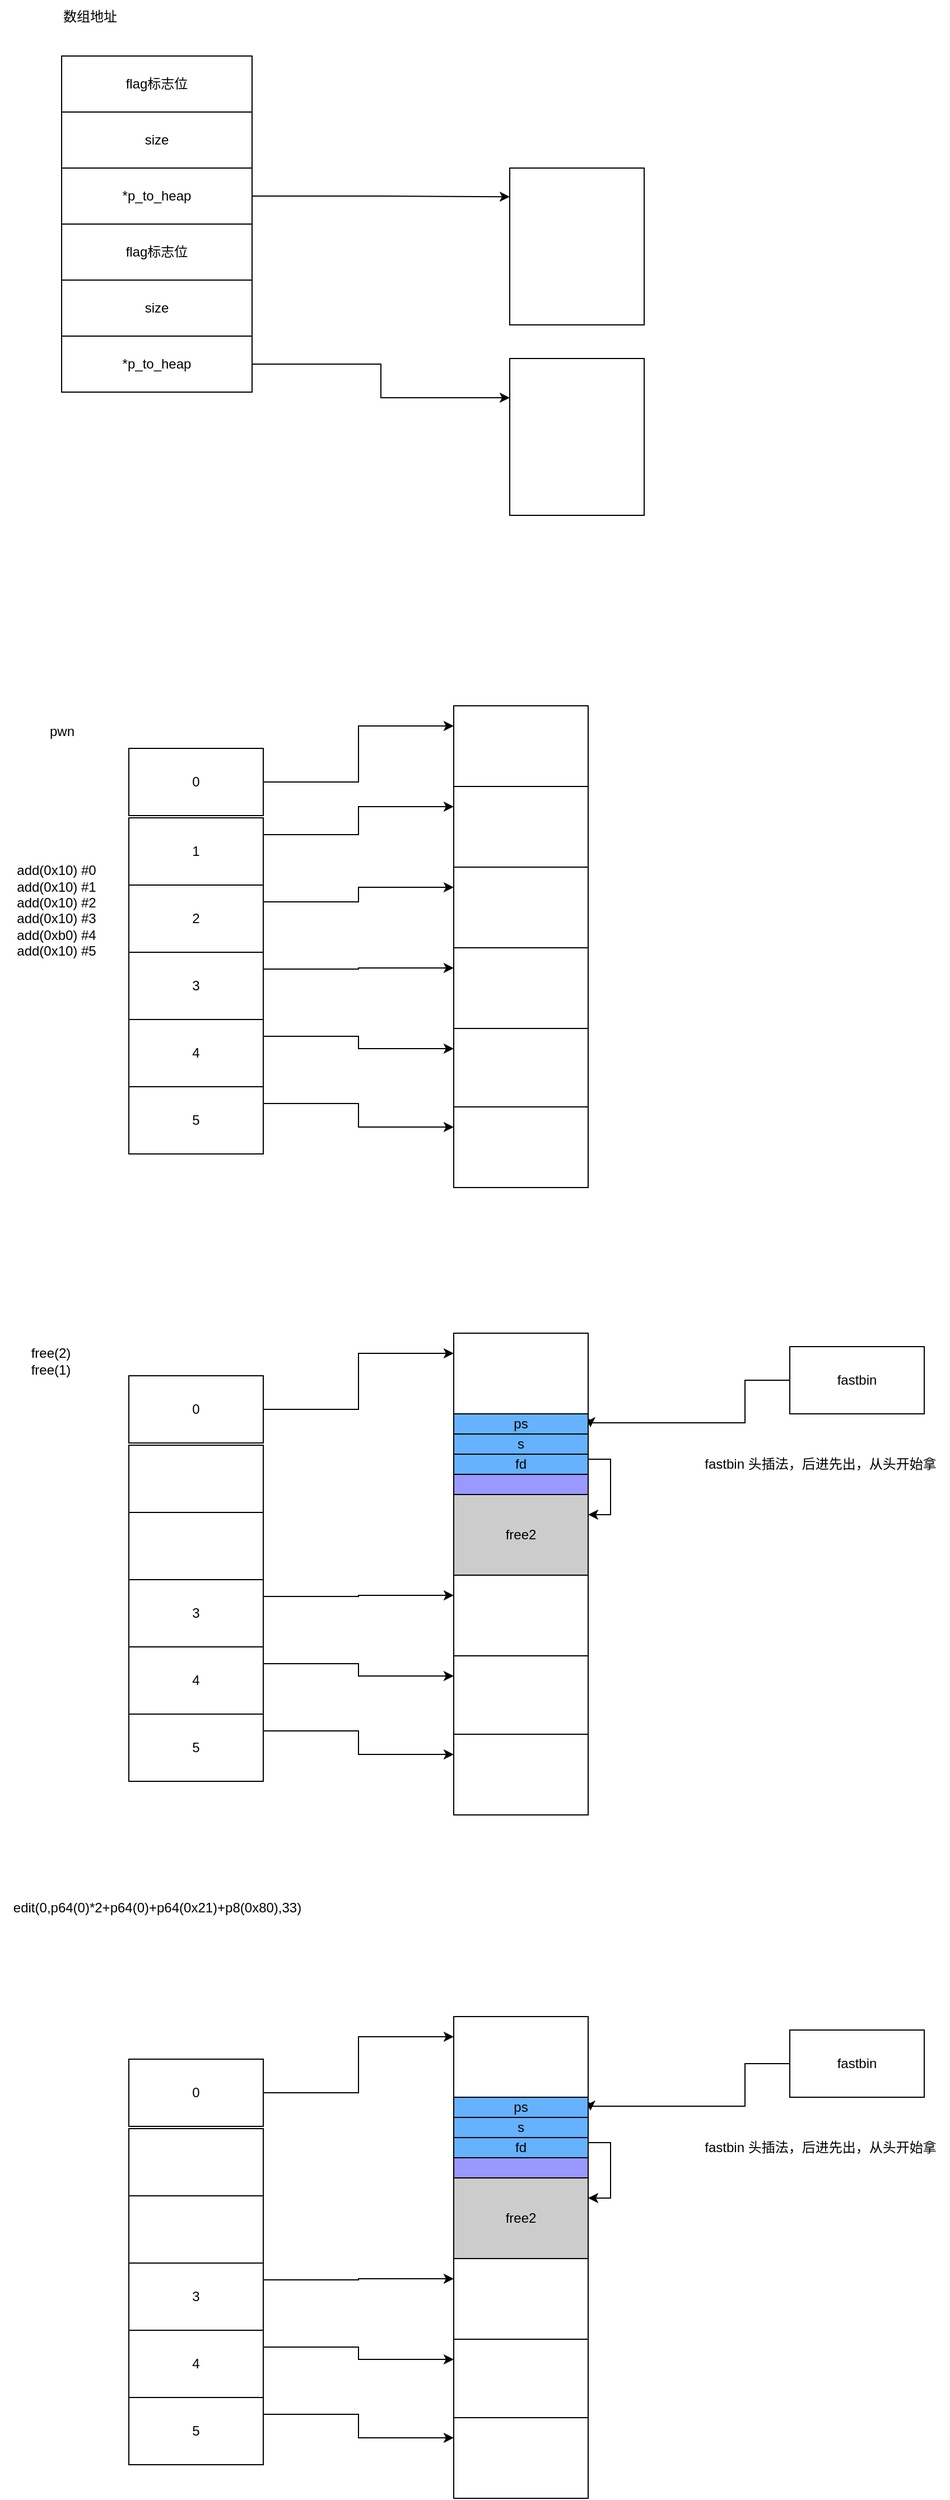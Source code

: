<mxfile version="24.7.13">
  <diagram name="第 1 页" id="wlF_EEeO_5m5-kJKPC8r">
    <mxGraphModel dx="1282" dy="627" grid="1" gridSize="10" guides="1" tooltips="1" connect="1" arrows="1" fold="1" page="1" pageScale="1" pageWidth="827" pageHeight="1169" math="0" shadow="0">
      <root>
        <mxCell id="0" />
        <mxCell id="1" parent="0" />
        <mxCell id="qBu99-noCMKF9a456cR6-6" value="flag标志位" style="rounded=0;whiteSpace=wrap;html=1;" vertex="1" parent="1">
          <mxGeometry x="70" y="150" width="170" height="50" as="geometry" />
        </mxCell>
        <mxCell id="qBu99-noCMKF9a456cR6-7" value="size" style="rounded=0;whiteSpace=wrap;html=1;" vertex="1" parent="1">
          <mxGeometry x="70" y="200" width="170" height="50" as="geometry" />
        </mxCell>
        <mxCell id="qBu99-noCMKF9a456cR6-10" value="*p_to_heap" style="rounded=0;whiteSpace=wrap;html=1;" vertex="1" parent="1">
          <mxGeometry x="70" y="250" width="170" height="50" as="geometry" />
        </mxCell>
        <mxCell id="qBu99-noCMKF9a456cR6-12" value="数组地址" style="text;html=1;align=center;verticalAlign=middle;resizable=0;points=[];autosize=1;strokeColor=none;fillColor=none;" vertex="1" parent="1">
          <mxGeometry x="60" y="100" width="70" height="30" as="geometry" />
        </mxCell>
        <mxCell id="qBu99-noCMKF9a456cR6-13" value="flag标志位" style="rounded=0;whiteSpace=wrap;html=1;" vertex="1" parent="1">
          <mxGeometry x="70" y="300" width="170" height="50" as="geometry" />
        </mxCell>
        <mxCell id="qBu99-noCMKF9a456cR6-14" value="size" style="rounded=0;whiteSpace=wrap;html=1;" vertex="1" parent="1">
          <mxGeometry x="70" y="350" width="170" height="50" as="geometry" />
        </mxCell>
        <mxCell id="qBu99-noCMKF9a456cR6-20" style="edgeStyle=orthogonalEdgeStyle;rounded=0;orthogonalLoop=1;jettySize=auto;html=1;exitX=1;exitY=0.5;exitDx=0;exitDy=0;entryX=0;entryY=0.25;entryDx=0;entryDy=0;" edge="1" parent="1" source="qBu99-noCMKF9a456cR6-15" target="qBu99-noCMKF9a456cR6-19">
          <mxGeometry relative="1" as="geometry" />
        </mxCell>
        <mxCell id="qBu99-noCMKF9a456cR6-15" value="*p_to_heap" style="rounded=0;whiteSpace=wrap;html=1;" vertex="1" parent="1">
          <mxGeometry x="70" y="400" width="170" height="50" as="geometry" />
        </mxCell>
        <mxCell id="qBu99-noCMKF9a456cR6-17" value="" style="rounded=0;whiteSpace=wrap;html=1;" vertex="1" parent="1">
          <mxGeometry x="470" y="250" width="120" height="140" as="geometry" />
        </mxCell>
        <mxCell id="qBu99-noCMKF9a456cR6-18" style="edgeStyle=orthogonalEdgeStyle;rounded=0;orthogonalLoop=1;jettySize=auto;html=1;exitX=1;exitY=0.5;exitDx=0;exitDy=0;entryX=0;entryY=0.183;entryDx=0;entryDy=0;entryPerimeter=0;" edge="1" parent="1" source="qBu99-noCMKF9a456cR6-10" target="qBu99-noCMKF9a456cR6-17">
          <mxGeometry relative="1" as="geometry" />
        </mxCell>
        <mxCell id="qBu99-noCMKF9a456cR6-19" value="" style="rounded=0;whiteSpace=wrap;html=1;" vertex="1" parent="1">
          <mxGeometry x="470" y="420" width="120" height="140" as="geometry" />
        </mxCell>
        <mxCell id="qBu99-noCMKF9a456cR6-21" value="pwn" style="text;html=1;align=center;verticalAlign=middle;resizable=0;points=[];autosize=1;strokeColor=none;fillColor=none;" vertex="1" parent="1">
          <mxGeometry x="45" y="738" width="50" height="30" as="geometry" />
        </mxCell>
        <mxCell id="qBu99-noCMKF9a456cR6-34" style="edgeStyle=orthogonalEdgeStyle;rounded=0;orthogonalLoop=1;jettySize=auto;html=1;exitX=1;exitY=0.5;exitDx=0;exitDy=0;entryX=0;entryY=0.25;entryDx=0;entryDy=0;" edge="1" parent="1" source="qBu99-noCMKF9a456cR6-22" target="qBu99-noCMKF9a456cR6-28">
          <mxGeometry relative="1" as="geometry" />
        </mxCell>
        <mxCell id="qBu99-noCMKF9a456cR6-22" value="0" style="rounded=0;whiteSpace=wrap;html=1;" vertex="1" parent="1">
          <mxGeometry x="130" y="768" width="120" height="60" as="geometry" />
        </mxCell>
        <mxCell id="qBu99-noCMKF9a456cR6-35" style="edgeStyle=orthogonalEdgeStyle;rounded=0;orthogonalLoop=1;jettySize=auto;html=1;exitX=1;exitY=0.25;exitDx=0;exitDy=0;entryX=0;entryY=0.25;entryDx=0;entryDy=0;" edge="1" parent="1" source="qBu99-noCMKF9a456cR6-23" target="qBu99-noCMKF9a456cR6-29">
          <mxGeometry relative="1" as="geometry" />
        </mxCell>
        <mxCell id="qBu99-noCMKF9a456cR6-23" value="1" style="rounded=0;whiteSpace=wrap;html=1;" vertex="1" parent="1">
          <mxGeometry x="130" y="830" width="120" height="60" as="geometry" />
        </mxCell>
        <mxCell id="qBu99-noCMKF9a456cR6-36" style="edgeStyle=orthogonalEdgeStyle;rounded=0;orthogonalLoop=1;jettySize=auto;html=1;exitX=1;exitY=0.25;exitDx=0;exitDy=0;entryX=0;entryY=0.25;entryDx=0;entryDy=0;" edge="1" parent="1" source="qBu99-noCMKF9a456cR6-24" target="qBu99-noCMKF9a456cR6-30">
          <mxGeometry relative="1" as="geometry" />
        </mxCell>
        <mxCell id="qBu99-noCMKF9a456cR6-24" value="2" style="rounded=0;whiteSpace=wrap;html=1;" vertex="1" parent="1">
          <mxGeometry x="130" y="890" width="120" height="60" as="geometry" />
        </mxCell>
        <mxCell id="qBu99-noCMKF9a456cR6-37" style="edgeStyle=orthogonalEdgeStyle;rounded=0;orthogonalLoop=1;jettySize=auto;html=1;exitX=1;exitY=0.25;exitDx=0;exitDy=0;entryX=0;entryY=0.25;entryDx=0;entryDy=0;" edge="1" parent="1" source="qBu99-noCMKF9a456cR6-25" target="qBu99-noCMKF9a456cR6-31">
          <mxGeometry relative="1" as="geometry" />
        </mxCell>
        <mxCell id="qBu99-noCMKF9a456cR6-25" value="3" style="rounded=0;whiteSpace=wrap;html=1;" vertex="1" parent="1">
          <mxGeometry x="130" y="950" width="120" height="60" as="geometry" />
        </mxCell>
        <mxCell id="qBu99-noCMKF9a456cR6-38" style="edgeStyle=orthogonalEdgeStyle;rounded=0;orthogonalLoop=1;jettySize=auto;html=1;exitX=1;exitY=0.25;exitDx=0;exitDy=0;entryX=0;entryY=0.25;entryDx=0;entryDy=0;" edge="1" parent="1" source="qBu99-noCMKF9a456cR6-26" target="qBu99-noCMKF9a456cR6-32">
          <mxGeometry relative="1" as="geometry" />
        </mxCell>
        <mxCell id="qBu99-noCMKF9a456cR6-26" value="4" style="rounded=0;whiteSpace=wrap;html=1;" vertex="1" parent="1">
          <mxGeometry x="130" y="1010" width="120" height="60" as="geometry" />
        </mxCell>
        <mxCell id="qBu99-noCMKF9a456cR6-39" style="edgeStyle=orthogonalEdgeStyle;rounded=0;orthogonalLoop=1;jettySize=auto;html=1;exitX=1;exitY=0.25;exitDx=0;exitDy=0;entryX=0;entryY=0.25;entryDx=0;entryDy=0;" edge="1" parent="1" source="qBu99-noCMKF9a456cR6-27" target="qBu99-noCMKF9a456cR6-33">
          <mxGeometry relative="1" as="geometry" />
        </mxCell>
        <mxCell id="qBu99-noCMKF9a456cR6-27" value="5" style="rounded=0;whiteSpace=wrap;html=1;" vertex="1" parent="1">
          <mxGeometry x="130" y="1070" width="120" height="60" as="geometry" />
        </mxCell>
        <mxCell id="qBu99-noCMKF9a456cR6-28" value="" style="rounded=0;whiteSpace=wrap;html=1;" vertex="1" parent="1">
          <mxGeometry x="420" y="730" width="120" height="72" as="geometry" />
        </mxCell>
        <mxCell id="qBu99-noCMKF9a456cR6-29" value="" style="rounded=0;whiteSpace=wrap;html=1;" vertex="1" parent="1">
          <mxGeometry x="420" y="802" width="120" height="72" as="geometry" />
        </mxCell>
        <mxCell id="qBu99-noCMKF9a456cR6-30" value="" style="rounded=0;whiteSpace=wrap;html=1;" vertex="1" parent="1">
          <mxGeometry x="420" y="874" width="120" height="72" as="geometry" />
        </mxCell>
        <mxCell id="qBu99-noCMKF9a456cR6-31" value="" style="rounded=0;whiteSpace=wrap;html=1;" vertex="1" parent="1">
          <mxGeometry x="420" y="946" width="120" height="72" as="geometry" />
        </mxCell>
        <mxCell id="qBu99-noCMKF9a456cR6-32" value="" style="rounded=0;whiteSpace=wrap;html=1;" vertex="1" parent="1">
          <mxGeometry x="420" y="1018" width="120" height="72" as="geometry" />
        </mxCell>
        <mxCell id="qBu99-noCMKF9a456cR6-33" value="" style="rounded=0;whiteSpace=wrap;html=1;" vertex="1" parent="1">
          <mxGeometry x="420" y="1088" width="120" height="72" as="geometry" />
        </mxCell>
        <mxCell id="qBu99-noCMKF9a456cR6-40" value="&lt;div&gt;add(0x10) #0&lt;/div&gt;&lt;div&gt;add(0x10) #1&lt;/div&gt;&lt;div&gt;add(0x10) #2&lt;/div&gt;&lt;div&gt;add(0x10) #3&lt;/div&gt;&lt;div&gt;add(0xb0) #4&lt;/div&gt;&lt;div&gt;add(0x10) #5&lt;/div&gt;&lt;div&gt;&lt;br&gt;&lt;/div&gt;" style="text;html=1;align=center;verticalAlign=middle;resizable=0;points=[];autosize=1;strokeColor=none;fillColor=none;" vertex="1" parent="1">
          <mxGeometry x="20" y="865" width="90" height="110" as="geometry" />
        </mxCell>
        <mxCell id="qBu99-noCMKF9a456cR6-41" value="&lt;div&gt;&lt;div&gt;free(2)&lt;/div&gt;&lt;div&gt;free(1)&lt;/div&gt;&lt;/div&gt;" style="text;html=1;align=center;verticalAlign=middle;resizable=0;points=[];autosize=1;strokeColor=none;fillColor=none;" vertex="1" parent="1">
          <mxGeometry x="30" y="1295" width="60" height="40" as="geometry" />
        </mxCell>
        <mxCell id="qBu99-noCMKF9a456cR6-42" style="edgeStyle=orthogonalEdgeStyle;rounded=0;orthogonalLoop=1;jettySize=auto;html=1;exitX=1;exitY=0.5;exitDx=0;exitDy=0;entryX=0;entryY=0.25;entryDx=0;entryDy=0;" edge="1" parent="1" source="qBu99-noCMKF9a456cR6-43" target="qBu99-noCMKF9a456cR6-54">
          <mxGeometry relative="1" as="geometry" />
        </mxCell>
        <mxCell id="qBu99-noCMKF9a456cR6-43" value="0" style="rounded=0;whiteSpace=wrap;html=1;" vertex="1" parent="1">
          <mxGeometry x="130" y="1328" width="120" height="60" as="geometry" />
        </mxCell>
        <mxCell id="qBu99-noCMKF9a456cR6-45" value="" style="rounded=0;whiteSpace=wrap;html=1;" vertex="1" parent="1">
          <mxGeometry x="130" y="1390" width="120" height="60" as="geometry" />
        </mxCell>
        <mxCell id="qBu99-noCMKF9a456cR6-47" value="" style="rounded=0;whiteSpace=wrap;html=1;" vertex="1" parent="1">
          <mxGeometry x="130" y="1450" width="120" height="60" as="geometry" />
        </mxCell>
        <mxCell id="qBu99-noCMKF9a456cR6-48" style="edgeStyle=orthogonalEdgeStyle;rounded=0;orthogonalLoop=1;jettySize=auto;html=1;exitX=1;exitY=0.25;exitDx=0;exitDy=0;entryX=0;entryY=0.25;entryDx=0;entryDy=0;" edge="1" parent="1" source="qBu99-noCMKF9a456cR6-49" target="qBu99-noCMKF9a456cR6-57">
          <mxGeometry relative="1" as="geometry" />
        </mxCell>
        <mxCell id="qBu99-noCMKF9a456cR6-49" value="3" style="rounded=0;whiteSpace=wrap;html=1;" vertex="1" parent="1">
          <mxGeometry x="130" y="1510" width="120" height="60" as="geometry" />
        </mxCell>
        <mxCell id="qBu99-noCMKF9a456cR6-50" style="edgeStyle=orthogonalEdgeStyle;rounded=0;orthogonalLoop=1;jettySize=auto;html=1;exitX=1;exitY=0.25;exitDx=0;exitDy=0;entryX=0;entryY=0.25;entryDx=0;entryDy=0;" edge="1" parent="1" source="qBu99-noCMKF9a456cR6-51" target="qBu99-noCMKF9a456cR6-58">
          <mxGeometry relative="1" as="geometry" />
        </mxCell>
        <mxCell id="qBu99-noCMKF9a456cR6-51" value="4" style="rounded=0;whiteSpace=wrap;html=1;" vertex="1" parent="1">
          <mxGeometry x="130" y="1570" width="120" height="60" as="geometry" />
        </mxCell>
        <mxCell id="qBu99-noCMKF9a456cR6-52" style="edgeStyle=orthogonalEdgeStyle;rounded=0;orthogonalLoop=1;jettySize=auto;html=1;exitX=1;exitY=0.25;exitDx=0;exitDy=0;entryX=0;entryY=0.25;entryDx=0;entryDy=0;" edge="1" parent="1" source="qBu99-noCMKF9a456cR6-53" target="qBu99-noCMKF9a456cR6-59">
          <mxGeometry relative="1" as="geometry" />
        </mxCell>
        <mxCell id="qBu99-noCMKF9a456cR6-53" value="5" style="rounded=0;whiteSpace=wrap;html=1;" vertex="1" parent="1">
          <mxGeometry x="130" y="1630" width="120" height="60" as="geometry" />
        </mxCell>
        <mxCell id="qBu99-noCMKF9a456cR6-54" value="" style="rounded=0;whiteSpace=wrap;html=1;" vertex="1" parent="1">
          <mxGeometry x="420" y="1290" width="120" height="72" as="geometry" />
        </mxCell>
        <mxCell id="qBu99-noCMKF9a456cR6-55" value="1" style="rounded=0;whiteSpace=wrap;html=1;fillColor=#9999FF;" vertex="1" parent="1">
          <mxGeometry x="420" y="1362" width="120" height="72" as="geometry" />
        </mxCell>
        <mxCell id="qBu99-noCMKF9a456cR6-56" value="free2" style="rounded=0;whiteSpace=wrap;html=1;fillColor=#CCCCCC;" vertex="1" parent="1">
          <mxGeometry x="420" y="1434" width="120" height="72" as="geometry" />
        </mxCell>
        <mxCell id="qBu99-noCMKF9a456cR6-57" value="" style="rounded=0;whiteSpace=wrap;html=1;" vertex="1" parent="1">
          <mxGeometry x="420" y="1506" width="120" height="72" as="geometry" />
        </mxCell>
        <mxCell id="qBu99-noCMKF9a456cR6-58" value="" style="rounded=0;whiteSpace=wrap;html=1;" vertex="1" parent="1">
          <mxGeometry x="420" y="1578" width="120" height="72" as="geometry" />
        </mxCell>
        <mxCell id="qBu99-noCMKF9a456cR6-59" value="" style="rounded=0;whiteSpace=wrap;html=1;" vertex="1" parent="1">
          <mxGeometry x="420" y="1648" width="120" height="72" as="geometry" />
        </mxCell>
        <mxCell id="qBu99-noCMKF9a456cR6-60" value="fastbin" style="rounded=0;whiteSpace=wrap;html=1;" vertex="1" parent="1">
          <mxGeometry x="720" y="1302" width="120" height="60" as="geometry" />
        </mxCell>
        <mxCell id="qBu99-noCMKF9a456cR6-61" style="edgeStyle=orthogonalEdgeStyle;rounded=0;orthogonalLoop=1;jettySize=auto;html=1;exitX=0;exitY=0.5;exitDx=0;exitDy=0;entryX=1.017;entryY=0.167;entryDx=0;entryDy=0;entryPerimeter=0;" edge="1" parent="1" source="qBu99-noCMKF9a456cR6-60" target="qBu99-noCMKF9a456cR6-55">
          <mxGeometry relative="1" as="geometry">
            <Array as="points">
              <mxPoint x="680" y="1370" />
              <mxPoint x="542" y="1370" />
            </Array>
          </mxGeometry>
        </mxCell>
        <mxCell id="qBu99-noCMKF9a456cR6-62" value="ps" style="rounded=0;whiteSpace=wrap;html=1;fillColor=#66B2FF;" vertex="1" parent="1">
          <mxGeometry x="420" y="1362" width="120" height="18" as="geometry" />
        </mxCell>
        <mxCell id="qBu99-noCMKF9a456cR6-63" value="s" style="rounded=0;whiteSpace=wrap;html=1;fillColor=#66B2FF;" vertex="1" parent="1">
          <mxGeometry x="420" y="1380" width="120" height="18" as="geometry" />
        </mxCell>
        <mxCell id="qBu99-noCMKF9a456cR6-65" style="edgeStyle=orthogonalEdgeStyle;rounded=0;orthogonalLoop=1;jettySize=auto;html=1;exitX=1;exitY=0.25;exitDx=0;exitDy=0;entryX=1;entryY=0.25;entryDx=0;entryDy=0;" edge="1" parent="1" source="qBu99-noCMKF9a456cR6-64" target="qBu99-noCMKF9a456cR6-56">
          <mxGeometry relative="1" as="geometry" />
        </mxCell>
        <mxCell id="qBu99-noCMKF9a456cR6-64" value="fd" style="rounded=0;whiteSpace=wrap;html=1;fillColor=#66B2FF;" vertex="1" parent="1">
          <mxGeometry x="420" y="1398" width="120" height="18" as="geometry" />
        </mxCell>
        <mxCell id="qBu99-noCMKF9a456cR6-66" value="fastbin 头插法，后进先出，从头开始拿" style="text;html=1;align=center;verticalAlign=middle;resizable=0;points=[];autosize=1;strokeColor=none;fillColor=none;" vertex="1" parent="1">
          <mxGeometry x="632" y="1392" width="230" height="30" as="geometry" />
        </mxCell>
        <mxCell id="qBu99-noCMKF9a456cR6-67" value="&lt;div&gt;edit(0,p64(0)*2+p64(0)+p64(0x21)+p8(0x80),33)&lt;/div&gt;&lt;div&gt;&lt;br&gt;&lt;/div&gt;" style="text;html=1;align=center;verticalAlign=middle;resizable=0;points=[];autosize=1;strokeColor=none;fillColor=none;" vertex="1" parent="1">
          <mxGeometry x="15" y="1790" width="280" height="40" as="geometry" />
        </mxCell>
        <mxCell id="qBu99-noCMKF9a456cR6-68" style="edgeStyle=orthogonalEdgeStyle;rounded=0;orthogonalLoop=1;jettySize=auto;html=1;exitX=1;exitY=0.5;exitDx=0;exitDy=0;entryX=0;entryY=0.25;entryDx=0;entryDy=0;" edge="1" parent="1" source="qBu99-noCMKF9a456cR6-69" target="qBu99-noCMKF9a456cR6-78">
          <mxGeometry relative="1" as="geometry" />
        </mxCell>
        <mxCell id="qBu99-noCMKF9a456cR6-69" value="0" style="rounded=0;whiteSpace=wrap;html=1;" vertex="1" parent="1">
          <mxGeometry x="130" y="1938" width="120" height="60" as="geometry" />
        </mxCell>
        <mxCell id="qBu99-noCMKF9a456cR6-70" value="" style="rounded=0;whiteSpace=wrap;html=1;" vertex="1" parent="1">
          <mxGeometry x="130" y="2000" width="120" height="60" as="geometry" />
        </mxCell>
        <mxCell id="qBu99-noCMKF9a456cR6-71" value="" style="rounded=0;whiteSpace=wrap;html=1;" vertex="1" parent="1">
          <mxGeometry x="130" y="2060" width="120" height="60" as="geometry" />
        </mxCell>
        <mxCell id="qBu99-noCMKF9a456cR6-72" style="edgeStyle=orthogonalEdgeStyle;rounded=0;orthogonalLoop=1;jettySize=auto;html=1;exitX=1;exitY=0.25;exitDx=0;exitDy=0;entryX=0;entryY=0.25;entryDx=0;entryDy=0;" edge="1" parent="1" source="qBu99-noCMKF9a456cR6-73" target="qBu99-noCMKF9a456cR6-81">
          <mxGeometry relative="1" as="geometry" />
        </mxCell>
        <mxCell id="qBu99-noCMKF9a456cR6-73" value="3" style="rounded=0;whiteSpace=wrap;html=1;" vertex="1" parent="1">
          <mxGeometry x="130" y="2120" width="120" height="60" as="geometry" />
        </mxCell>
        <mxCell id="qBu99-noCMKF9a456cR6-74" style="edgeStyle=orthogonalEdgeStyle;rounded=0;orthogonalLoop=1;jettySize=auto;html=1;exitX=1;exitY=0.25;exitDx=0;exitDy=0;entryX=0;entryY=0.25;entryDx=0;entryDy=0;" edge="1" parent="1" source="qBu99-noCMKF9a456cR6-75" target="qBu99-noCMKF9a456cR6-82">
          <mxGeometry relative="1" as="geometry" />
        </mxCell>
        <mxCell id="qBu99-noCMKF9a456cR6-75" value="4" style="rounded=0;whiteSpace=wrap;html=1;" vertex="1" parent="1">
          <mxGeometry x="130" y="2180" width="120" height="60" as="geometry" />
        </mxCell>
        <mxCell id="qBu99-noCMKF9a456cR6-76" style="edgeStyle=orthogonalEdgeStyle;rounded=0;orthogonalLoop=1;jettySize=auto;html=1;exitX=1;exitY=0.25;exitDx=0;exitDy=0;entryX=0;entryY=0.25;entryDx=0;entryDy=0;" edge="1" parent="1" source="qBu99-noCMKF9a456cR6-77" target="qBu99-noCMKF9a456cR6-83">
          <mxGeometry relative="1" as="geometry" />
        </mxCell>
        <mxCell id="qBu99-noCMKF9a456cR6-77" value="5" style="rounded=0;whiteSpace=wrap;html=1;" vertex="1" parent="1">
          <mxGeometry x="130" y="2240" width="120" height="60" as="geometry" />
        </mxCell>
        <mxCell id="qBu99-noCMKF9a456cR6-78" value="" style="rounded=0;whiteSpace=wrap;html=1;" vertex="1" parent="1">
          <mxGeometry x="420" y="1900" width="120" height="72" as="geometry" />
        </mxCell>
        <mxCell id="qBu99-noCMKF9a456cR6-79" value="1" style="rounded=0;whiteSpace=wrap;html=1;fillColor=#9999FF;" vertex="1" parent="1">
          <mxGeometry x="420" y="1972" width="120" height="72" as="geometry" />
        </mxCell>
        <mxCell id="qBu99-noCMKF9a456cR6-80" value="free2" style="rounded=0;whiteSpace=wrap;html=1;fillColor=#CCCCCC;" vertex="1" parent="1">
          <mxGeometry x="420" y="2044" width="120" height="72" as="geometry" />
        </mxCell>
        <mxCell id="qBu99-noCMKF9a456cR6-81" value="" style="rounded=0;whiteSpace=wrap;html=1;" vertex="1" parent="1">
          <mxGeometry x="420" y="2116" width="120" height="72" as="geometry" />
        </mxCell>
        <mxCell id="qBu99-noCMKF9a456cR6-82" value="" style="rounded=0;whiteSpace=wrap;html=1;" vertex="1" parent="1">
          <mxGeometry x="420" y="2188" width="120" height="72" as="geometry" />
        </mxCell>
        <mxCell id="qBu99-noCMKF9a456cR6-83" value="" style="rounded=0;whiteSpace=wrap;html=1;" vertex="1" parent="1">
          <mxGeometry x="420" y="2258" width="120" height="72" as="geometry" />
        </mxCell>
        <mxCell id="qBu99-noCMKF9a456cR6-84" value="fastbin" style="rounded=0;whiteSpace=wrap;html=1;" vertex="1" parent="1">
          <mxGeometry x="720" y="1912" width="120" height="60" as="geometry" />
        </mxCell>
        <mxCell id="qBu99-noCMKF9a456cR6-85" style="edgeStyle=orthogonalEdgeStyle;rounded=0;orthogonalLoop=1;jettySize=auto;html=1;exitX=0;exitY=0.5;exitDx=0;exitDy=0;entryX=1.017;entryY=0.167;entryDx=0;entryDy=0;entryPerimeter=0;" edge="1" parent="1" source="qBu99-noCMKF9a456cR6-84" target="qBu99-noCMKF9a456cR6-79">
          <mxGeometry relative="1" as="geometry">
            <Array as="points">
              <mxPoint x="680" y="1980" />
              <mxPoint x="542" y="1980" />
            </Array>
          </mxGeometry>
        </mxCell>
        <mxCell id="qBu99-noCMKF9a456cR6-86" value="ps" style="rounded=0;whiteSpace=wrap;html=1;fillColor=#66B2FF;" vertex="1" parent="1">
          <mxGeometry x="420" y="1972" width="120" height="18" as="geometry" />
        </mxCell>
        <mxCell id="qBu99-noCMKF9a456cR6-87" value="s" style="rounded=0;whiteSpace=wrap;html=1;fillColor=#66B2FF;" vertex="1" parent="1">
          <mxGeometry x="420" y="1990" width="120" height="18" as="geometry" />
        </mxCell>
        <mxCell id="qBu99-noCMKF9a456cR6-88" style="edgeStyle=orthogonalEdgeStyle;rounded=0;orthogonalLoop=1;jettySize=auto;html=1;exitX=1;exitY=0.25;exitDx=0;exitDy=0;entryX=1;entryY=0.25;entryDx=0;entryDy=0;" edge="1" parent="1" source="qBu99-noCMKF9a456cR6-89" target="qBu99-noCMKF9a456cR6-80">
          <mxGeometry relative="1" as="geometry" />
        </mxCell>
        <mxCell id="qBu99-noCMKF9a456cR6-89" value="fd" style="rounded=0;whiteSpace=wrap;html=1;fillColor=#66B2FF;" vertex="1" parent="1">
          <mxGeometry x="420" y="2008" width="120" height="18" as="geometry" />
        </mxCell>
        <mxCell id="qBu99-noCMKF9a456cR6-90" value="fastbin 头插法，后进先出，从头开始拿" style="text;html=1;align=center;verticalAlign=middle;resizable=0;points=[];autosize=1;strokeColor=none;fillColor=none;" vertex="1" parent="1">
          <mxGeometry x="632" y="2002" width="230" height="30" as="geometry" />
        </mxCell>
      </root>
    </mxGraphModel>
  </diagram>
</mxfile>
